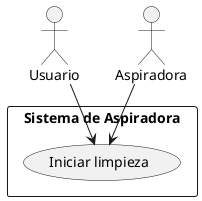 @startuml
actor Usuario
actor Aspiradora

rectangle "Sistema de Aspiradora" {
    usecase "Iniciar limpieza"
}

Usuario --> "Iniciar limpieza"
Aspiradora --> "Iniciar limpieza"
@enduml